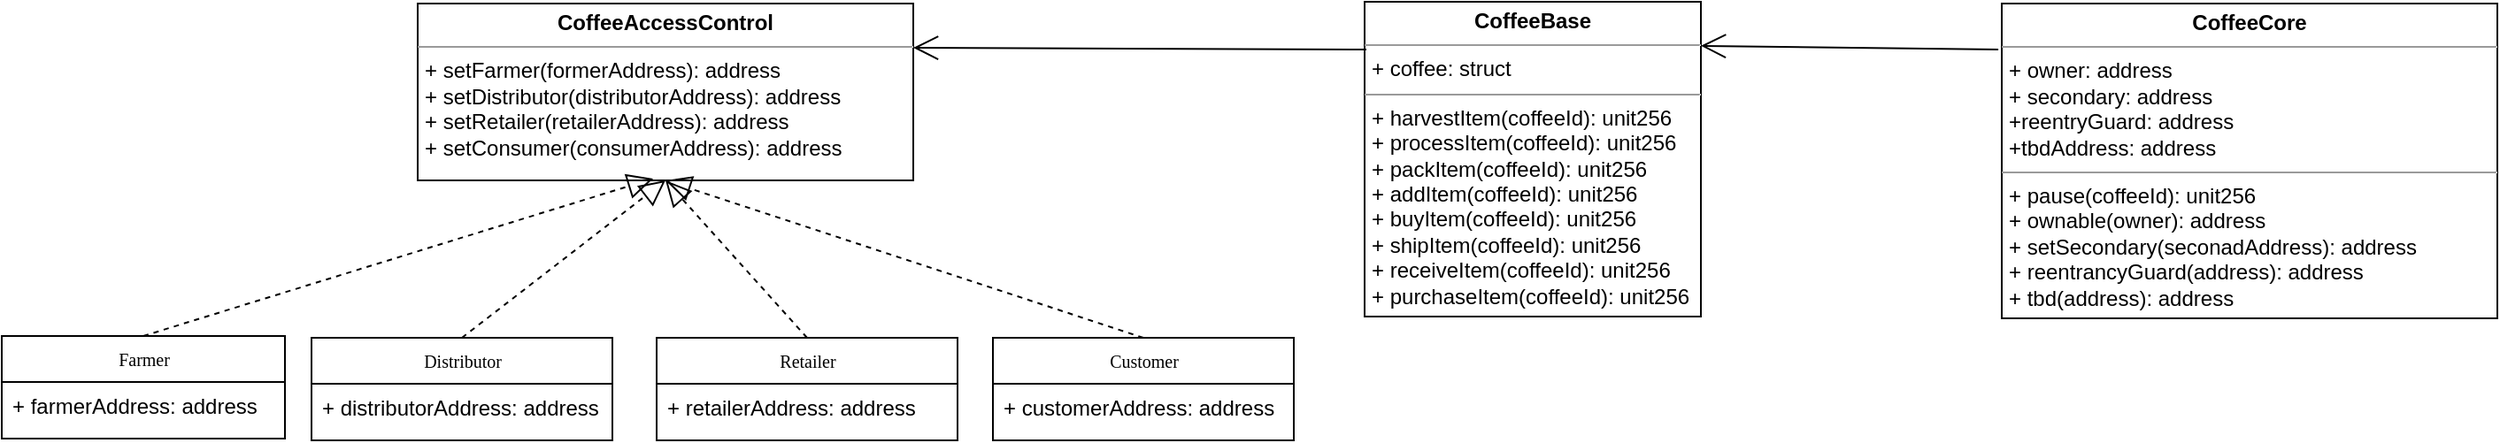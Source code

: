 <mxfile version="10.6.7" type="device"><diagram name="Page-1" id="c4acf3e9-155e-7222-9cf6-157b1a14988f"><mxGraphModel dx="1541" dy="792" grid="1" gridSize="10" guides="1" tooltips="1" connect="1" arrows="1" fold="1" page="1" pageScale="1" pageWidth="850" pageHeight="1100" background="#ffffff" math="0" shadow="0"><root><mxCell id="0"/><mxCell id="1" parent="0"/><mxCell id="17acba5748e5396b-20" value="Farmer" style="swimlane;html=1;fontStyle=0;childLayout=stackLayout;horizontal=1;startSize=26;fillColor=none;horizontalStack=0;resizeParent=1;resizeLast=0;collapsible=1;marginBottom=0;swimlaneFillColor=#ffffff;rounded=0;shadow=0;comic=0;labelBackgroundColor=none;strokeColor=#000000;strokeWidth=1;fontFamily=Verdana;fontSize=10;fontColor=#000000;align=center;" parent="1" vertex="1"><mxGeometry x="30" y="230" width="160" height="58" as="geometry"/></mxCell><mxCell id="17acba5748e5396b-21" value="+ farmerAddress: address &lt;br&gt;" style="text;html=1;strokeColor=none;fillColor=none;align=left;verticalAlign=top;spacingLeft=4;spacingRight=4;whiteSpace=wrap;overflow=hidden;rotatable=0;points=[[0,0.5],[1,0.5]];portConstraint=eastwest;" parent="17acba5748e5396b-20" vertex="1"><mxGeometry y="26" width="160" height="26" as="geometry"/></mxCell><mxCell id="5d2195bd80daf111-15" value="&lt;p style=&quot;margin: 0px ; margin-top: 4px ; text-align: center&quot;&gt;&lt;b&gt;CoffeeAccessControl&lt;/b&gt;&lt;/p&gt;&lt;hr size=&quot;1&quot;&gt;&lt;p style=&quot;margin: 0px ; margin-left: 4px&quot;&gt;+ setFarmer(formerAddress): address&lt;/p&gt;&lt;p style=&quot;margin: 0px ; margin-left: 4px&quot;&gt;+ setDistributor(distributorAddress): address&lt;/p&gt;&lt;p style=&quot;margin: 0px ; margin-left: 4px&quot;&gt;+ setRetailer(retailerAddress): address&lt;/p&gt;&lt;p style=&quot;margin: 0px ; margin-left: 4px&quot;&gt;+ setConsumer(consumerAddress): address&lt;/p&gt;" style="verticalAlign=top;align=left;overflow=fill;fontSize=12;fontFamily=Helvetica;html=1;rounded=0;shadow=0;comic=0;labelBackgroundColor=none;strokeColor=#000000;strokeWidth=1;fillColor=#ffffff;" parent="1" vertex="1"><mxGeometry x="265" y="42" width="280" height="100" as="geometry"/></mxCell><mxCell id="RGDSenm44m0ldnx7ByKM-2" value="Distributor" style="swimlane;html=1;fontStyle=0;childLayout=stackLayout;horizontal=1;startSize=26;fillColor=none;horizontalStack=0;resizeParent=1;resizeLast=0;collapsible=1;marginBottom=0;swimlaneFillColor=#ffffff;rounded=0;shadow=0;comic=0;labelBackgroundColor=none;strokeColor=#000000;strokeWidth=1;fontFamily=Verdana;fontSize=10;fontColor=#000000;align=center;" vertex="1" parent="1"><mxGeometry x="205" y="231" width="170" height="58" as="geometry"/></mxCell><mxCell id="RGDSenm44m0ldnx7ByKM-3" value="+ distributorAddress: address &lt;br&gt;" style="text;html=1;strokeColor=none;fillColor=none;align=left;verticalAlign=top;spacingLeft=4;spacingRight=4;whiteSpace=wrap;overflow=hidden;rotatable=0;points=[[0,0.5],[1,0.5]];portConstraint=eastwest;" vertex="1" parent="RGDSenm44m0ldnx7ByKM-2"><mxGeometry y="26" width="170" height="26" as="geometry"/></mxCell><mxCell id="RGDSenm44m0ldnx7ByKM-6" value="Retailer" style="swimlane;html=1;fontStyle=0;childLayout=stackLayout;horizontal=1;startSize=26;fillColor=none;horizontalStack=0;resizeParent=1;resizeLast=0;collapsible=1;marginBottom=0;swimlaneFillColor=#ffffff;rounded=0;shadow=0;comic=0;labelBackgroundColor=none;strokeColor=#000000;strokeWidth=1;fontFamily=Verdana;fontSize=10;fontColor=#000000;align=center;" vertex="1" parent="1"><mxGeometry x="400" y="231" width="170" height="58" as="geometry"/></mxCell><mxCell id="RGDSenm44m0ldnx7ByKM-7" value="+ retailerAddress: address &lt;br&gt;" style="text;html=1;strokeColor=none;fillColor=none;align=left;verticalAlign=top;spacingLeft=4;spacingRight=4;whiteSpace=wrap;overflow=hidden;rotatable=0;points=[[0,0.5],[1,0.5]];portConstraint=eastwest;" vertex="1" parent="RGDSenm44m0ldnx7ByKM-6"><mxGeometry y="26" width="170" height="26" as="geometry"/></mxCell><mxCell id="RGDSenm44m0ldnx7ByKM-8" value="Customer" style="swimlane;html=1;fontStyle=0;childLayout=stackLayout;horizontal=1;startSize=26;fillColor=none;horizontalStack=0;resizeParent=1;resizeLast=0;collapsible=1;marginBottom=0;swimlaneFillColor=#ffffff;rounded=0;shadow=0;comic=0;labelBackgroundColor=none;strokeColor=#000000;strokeWidth=1;fontFamily=Verdana;fontSize=10;fontColor=#000000;align=center;" vertex="1" parent="1"><mxGeometry x="590" y="231" width="170" height="58" as="geometry"/></mxCell><mxCell id="RGDSenm44m0ldnx7ByKM-9" value="+ customerAddress: address &lt;br&gt;" style="text;html=1;strokeColor=none;fillColor=none;align=left;verticalAlign=top;spacingLeft=4;spacingRight=4;whiteSpace=wrap;overflow=hidden;rotatable=0;points=[[0,0.5],[1,0.5]];portConstraint=eastwest;" vertex="1" parent="RGDSenm44m0ldnx7ByKM-8"><mxGeometry y="26" width="170" height="26" as="geometry"/></mxCell><mxCell id="RGDSenm44m0ldnx7ByKM-10" value="" style="endArrow=block;dashed=1;endFill=0;endSize=12;html=1;entryX=0.475;entryY=0.99;entryDx=0;entryDy=0;entryPerimeter=0;exitX=0.5;exitY=0;exitDx=0;exitDy=0;" edge="1" parent="1" source="17acba5748e5396b-20" target="5d2195bd80daf111-15"><mxGeometry width="160" relative="1" as="geometry"><mxPoint x="420" y="440" as="sourcePoint"/><mxPoint x="340" y="350" as="targetPoint"/></mxGeometry></mxCell><mxCell id="RGDSenm44m0ldnx7ByKM-12" value="" style="endArrow=block;dashed=1;endFill=0;endSize=12;html=1;entryX=0.5;entryY=1;entryDx=0;entryDy=0;exitX=0.5;exitY=0;exitDx=0;exitDy=0;" edge="1" parent="1" source="RGDSenm44m0ldnx7ByKM-2" target="5d2195bd80daf111-15"><mxGeometry width="160" relative="1" as="geometry"><mxPoint x="120" y="240" as="sourcePoint"/><mxPoint x="408" y="151" as="targetPoint"/></mxGeometry></mxCell><mxCell id="RGDSenm44m0ldnx7ByKM-13" value="" style="endArrow=block;dashed=1;endFill=0;endSize=12;html=1;exitX=0.5;exitY=0;exitDx=0;exitDy=0;entryX=0.5;entryY=1;entryDx=0;entryDy=0;" edge="1" parent="1" source="RGDSenm44m0ldnx7ByKM-6" target="5d2195bd80daf111-15"><mxGeometry width="160" relative="1" as="geometry"><mxPoint x="300" y="241" as="sourcePoint"/><mxPoint x="430" y="160" as="targetPoint"/></mxGeometry></mxCell><mxCell id="RGDSenm44m0ldnx7ByKM-14" value="" style="endArrow=block;dashed=1;endFill=0;endSize=12;html=1;exitX=0.5;exitY=0;exitDx=0;exitDy=0;entryX=0.5;entryY=1;entryDx=0;entryDy=0;" edge="1" parent="1" source="RGDSenm44m0ldnx7ByKM-8" target="5d2195bd80daf111-15"><mxGeometry width="160" relative="1" as="geometry"><mxPoint x="495" y="241" as="sourcePoint"/><mxPoint x="415" y="152" as="targetPoint"/></mxGeometry></mxCell><mxCell id="RGDSenm44m0ldnx7ByKM-15" value="&lt;p style=&quot;margin: 0px ; margin-top: 4px ; text-align: center&quot;&gt;&lt;b&gt;CoffeeBase&lt;/b&gt;&lt;/p&gt;&lt;hr size=&quot;1&quot;&gt;&lt;p style=&quot;margin: 0px ; margin-left: 4px&quot;&gt;+ coffee: struct&lt;br&gt;&lt;/p&gt;&lt;hr size=&quot;1&quot;&gt;&lt;p style=&quot;margin: 0px ; margin-left: 4px&quot;&gt;+ harvestItem(coffeeId): unit256&lt;/p&gt;&lt;p style=&quot;margin: 0px ; margin-left: 4px&quot;&gt;+ processItem(coffeeId): unit256&lt;/p&gt;&lt;p style=&quot;margin: 0px ; margin-left: 4px&quot;&gt;+ packItem(coffeeId): unit256&lt;/p&gt;&lt;p style=&quot;margin: 0px ; margin-left: 4px&quot;&gt;+ addItem(coffeeId): unit256&lt;/p&gt;&lt;p style=&quot;margin: 0px ; margin-left: 4px&quot;&gt;+ buyItem(coffeeId): unit256&lt;/p&gt;&lt;p style=&quot;margin: 0px ; margin-left: 4px&quot;&gt;+ shipItem(coffeeId): unit256&lt;/p&gt;&lt;p style=&quot;margin: 0px ; margin-left: 4px&quot;&gt;+ receiveItem(coffeeId): unit256&lt;/p&gt;&lt;p style=&quot;margin: 0px ; margin-left: 4px&quot;&gt;+ purchaseItem(coffeeId): unit256&lt;/p&gt;" style="verticalAlign=top;align=left;overflow=fill;fontSize=12;fontFamily=Helvetica;html=1;rounded=0;shadow=0;comic=0;labelBackgroundColor=none;strokeColor=#000000;strokeWidth=1;fillColor=#ffffff;" vertex="1" parent="1"><mxGeometry x="800" y="41" width="190" height="178" as="geometry"/></mxCell><mxCell id="RGDSenm44m0ldnx7ByKM-20" value="" style="endArrow=open;endFill=1;endSize=12;html=1;exitX=0.005;exitY=0.152;exitDx=0;exitDy=0;entryX=1;entryY=0.25;entryDx=0;entryDy=0;exitPerimeter=0;" edge="1" parent="1" source="RGDSenm44m0ldnx7ByKM-15" target="5d2195bd80daf111-15"><mxGeometry width="160" relative="1" as="geometry"><mxPoint x="-50" y="1330" as="sourcePoint"/><mxPoint x="590" y="400" as="targetPoint"/></mxGeometry></mxCell><mxCell id="RGDSenm44m0ldnx7ByKM-31" value="&lt;p style=&quot;margin: 0px ; margin-top: 4px ; text-align: center&quot;&gt;&lt;b&gt;CoffeeCore&lt;/b&gt;&lt;/p&gt;&lt;hr size=&quot;1&quot;&gt;&lt;p style=&quot;margin: 0px ; margin-left: 4px&quot;&gt;+ owner: address&lt;br&gt;&lt;/p&gt;&lt;p style=&quot;margin: 0px ; margin-left: 4px&quot;&gt;+ secondary: address&lt;/p&gt;&lt;p style=&quot;margin: 0px ; margin-left: 4px&quot;&gt;+reentryGuard: address&lt;/p&gt;&lt;p style=&quot;margin: 0px ; margin-left: 4px&quot;&gt;+tbdAddress: address&lt;/p&gt;&lt;hr size=&quot;1&quot;&gt;&lt;p style=&quot;margin: 0px ; margin-left: 4px&quot;&gt;+ pause(coffeeId): unit256&lt;/p&gt;&lt;p style=&quot;margin: 0px ; margin-left: 4px&quot;&gt;+ ownable(owner): address&lt;/p&gt;&lt;p style=&quot;margin: 0px ; margin-left: 4px&quot;&gt;+ setSecondary(seconadAddress): address&lt;/p&gt;&lt;p style=&quot;margin: 0px ; margin-left: 4px&quot;&gt;+ reentrancyGuard(address): address&lt;/p&gt;&lt;p style=&quot;margin: 0px ; margin-left: 4px&quot;&gt;+ tbd(address): address&lt;/p&gt;&lt;p style=&quot;margin: 0px ; margin-left: 4px&quot;&gt;&lt;br&gt;&lt;/p&gt;" style="verticalAlign=top;align=left;overflow=fill;fontSize=12;fontFamily=Helvetica;html=1;rounded=0;shadow=0;comic=0;labelBackgroundColor=none;strokeColor=#000000;strokeWidth=1;fillColor=#ffffff;" vertex="1" parent="1"><mxGeometry x="1160" y="42" width="280" height="178" as="geometry"/></mxCell><mxCell id="RGDSenm44m0ldnx7ByKM-32" value="" style="endArrow=open;endFill=1;endSize=12;html=1;exitX=-0.007;exitY=0.146;exitDx=0;exitDy=0;entryX=1;entryY=0.14;entryDx=0;entryDy=0;exitPerimeter=0;entryPerimeter=0;" edge="1" parent="1" source="RGDSenm44m0ldnx7ByKM-31" target="RGDSenm44m0ldnx7ByKM-15"><mxGeometry width="160" relative="1" as="geometry"><mxPoint x="811" y="78" as="sourcePoint"/><mxPoint x="555" y="77" as="targetPoint"/></mxGeometry></mxCell></root></mxGraphModel></diagram></mxfile>